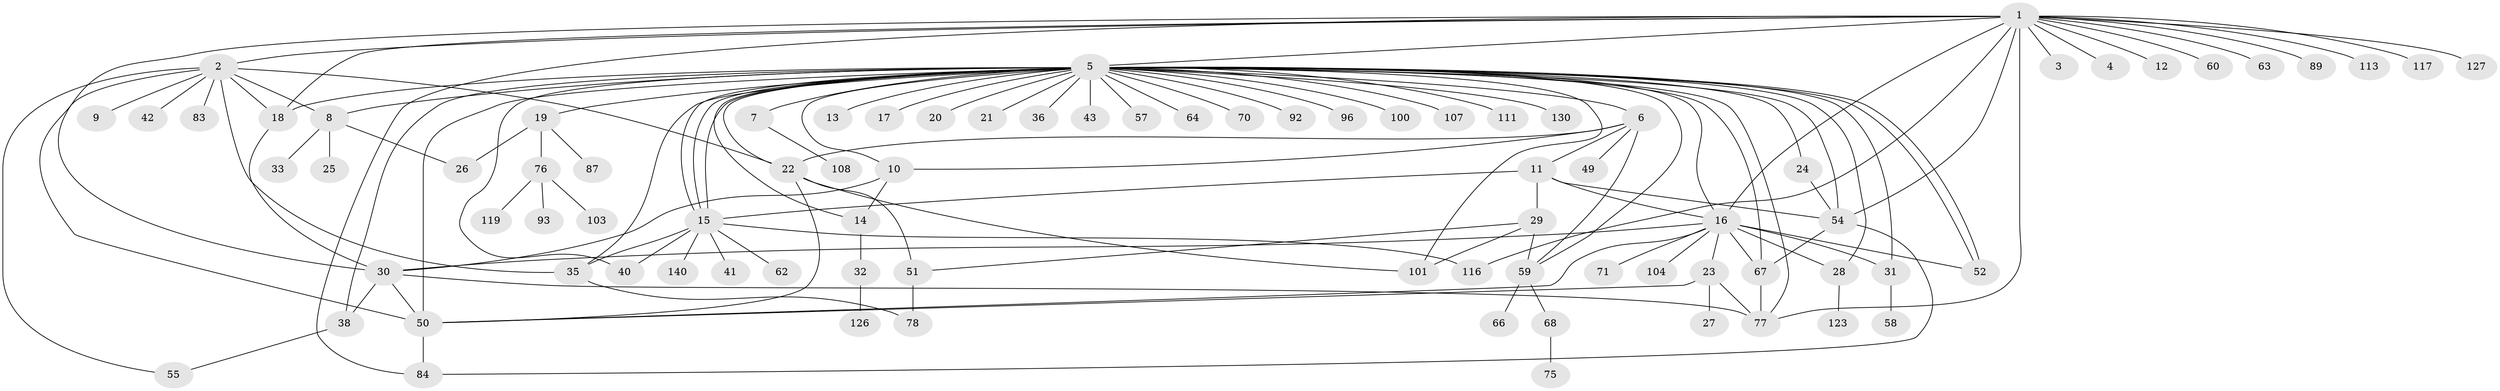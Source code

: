 // original degree distribution, {20: 0.006993006993006993, 10: 0.006993006993006993, 1: 0.48951048951048953, 48: 0.006993006993006993, 7: 0.03496503496503497, 2: 0.16783216783216784, 5: 0.03496503496503497, 4: 0.06993006993006994, 3: 0.15384615384615385, 12: 0.006993006993006993, 16: 0.006993006993006993, 6: 0.013986013986013986}
// Generated by graph-tools (version 1.1) at 2025/18/03/04/25 18:18:19]
// undirected, 85 vertices, 132 edges
graph export_dot {
graph [start="1"]
  node [color=gray90,style=filled];
  1;
  2;
  3;
  4;
  5 [super="+48+56"];
  6;
  7;
  8 [super="+129"];
  9;
  10 [super="+44"];
  11 [super="+124+99"];
  12;
  13;
  14;
  15 [super="+79"];
  16 [super="+34+65+47+125+142"];
  17;
  18 [super="+53+74"];
  19;
  20;
  21;
  22 [super="+85"];
  23;
  24 [super="+98+128"];
  25;
  26;
  27;
  28;
  29 [super="+37"];
  30 [super="+135+39+61"];
  31;
  32;
  33;
  35 [super="+45"];
  36;
  38;
  40;
  41;
  42;
  43;
  49;
  50 [super="+82+109+69"];
  51;
  52 [super="+81"];
  54 [super="+94"];
  55;
  57;
  58;
  59 [super="+141+137"];
  60;
  62;
  63;
  64;
  66;
  67 [super="+122"];
  68 [super="+115+118"];
  70;
  71;
  75;
  76;
  77 [super="+90+80"];
  78 [super="+138"];
  83;
  84 [super="+120"];
  87;
  89 [super="+136"];
  92;
  93;
  96;
  100;
  101 [super="+105+106"];
  103;
  104;
  107;
  108;
  111;
  113;
  116 [super="+139"];
  117;
  119;
  123;
  126 [super="+133"];
  127;
  130;
  140;
  1 -- 2;
  1 -- 3;
  1 -- 4;
  1 -- 5;
  1 -- 12;
  1 -- 16;
  1 -- 18;
  1 -- 60;
  1 -- 63;
  1 -- 77;
  1 -- 84;
  1 -- 89;
  1 -- 113;
  1 -- 116 [weight=2];
  1 -- 117;
  1 -- 127;
  1 -- 54;
  1 -- 30;
  2 -- 8;
  2 -- 9;
  2 -- 22;
  2 -- 42;
  2 -- 55;
  2 -- 83;
  2 -- 50;
  2 -- 18;
  2 -- 35;
  5 -- 6;
  5 -- 7;
  5 -- 8;
  5 -- 10;
  5 -- 13;
  5 -- 14;
  5 -- 15;
  5 -- 15;
  5 -- 15;
  5 -- 16 [weight=2];
  5 -- 17;
  5 -- 18 [weight=2];
  5 -- 19;
  5 -- 20;
  5 -- 21;
  5 -- 24;
  5 -- 28;
  5 -- 31;
  5 -- 36;
  5 -- 38;
  5 -- 40;
  5 -- 43;
  5 -- 50 [weight=3];
  5 -- 52;
  5 -- 52;
  5 -- 54;
  5 -- 57;
  5 -- 59;
  5 -- 64;
  5 -- 70;
  5 -- 92;
  5 -- 96;
  5 -- 100;
  5 -- 101;
  5 -- 107;
  5 -- 111;
  5 -- 130;
  5 -- 22;
  5 -- 67;
  5 -- 77;
  5 -- 35 [weight=2];
  6 -- 11;
  6 -- 49;
  6 -- 59;
  6 -- 22 [weight=2];
  6 -- 10;
  7 -- 108;
  8 -- 25;
  8 -- 33;
  8 -- 26;
  10 -- 14;
  10 -- 30;
  11 -- 15;
  11 -- 16;
  11 -- 29;
  11 -- 54;
  14 -- 32;
  15 -- 35 [weight=2];
  15 -- 40;
  15 -- 41;
  15 -- 62;
  15 -- 116;
  15 -- 140;
  16 -- 23;
  16 -- 28;
  16 -- 31;
  16 -- 67 [weight=2];
  16 -- 71;
  16 -- 52;
  16 -- 50;
  16 -- 104;
  16 -- 30;
  18 -- 30;
  19 -- 26;
  19 -- 76;
  19 -- 87;
  22 -- 51;
  22 -- 101;
  22 -- 50;
  23 -- 27;
  23 -- 77;
  23 -- 50;
  24 -- 54;
  28 -- 123;
  29 -- 51;
  29 -- 101;
  29 -- 59;
  30 -- 38;
  30 -- 50;
  30 -- 77;
  31 -- 58;
  32 -- 126;
  35 -- 78;
  38 -- 55;
  50 -- 84;
  51 -- 78;
  54 -- 67;
  54 -- 84;
  59 -- 66;
  59 -- 68;
  67 -- 77;
  68 -- 75;
  76 -- 93;
  76 -- 103;
  76 -- 119;
}
